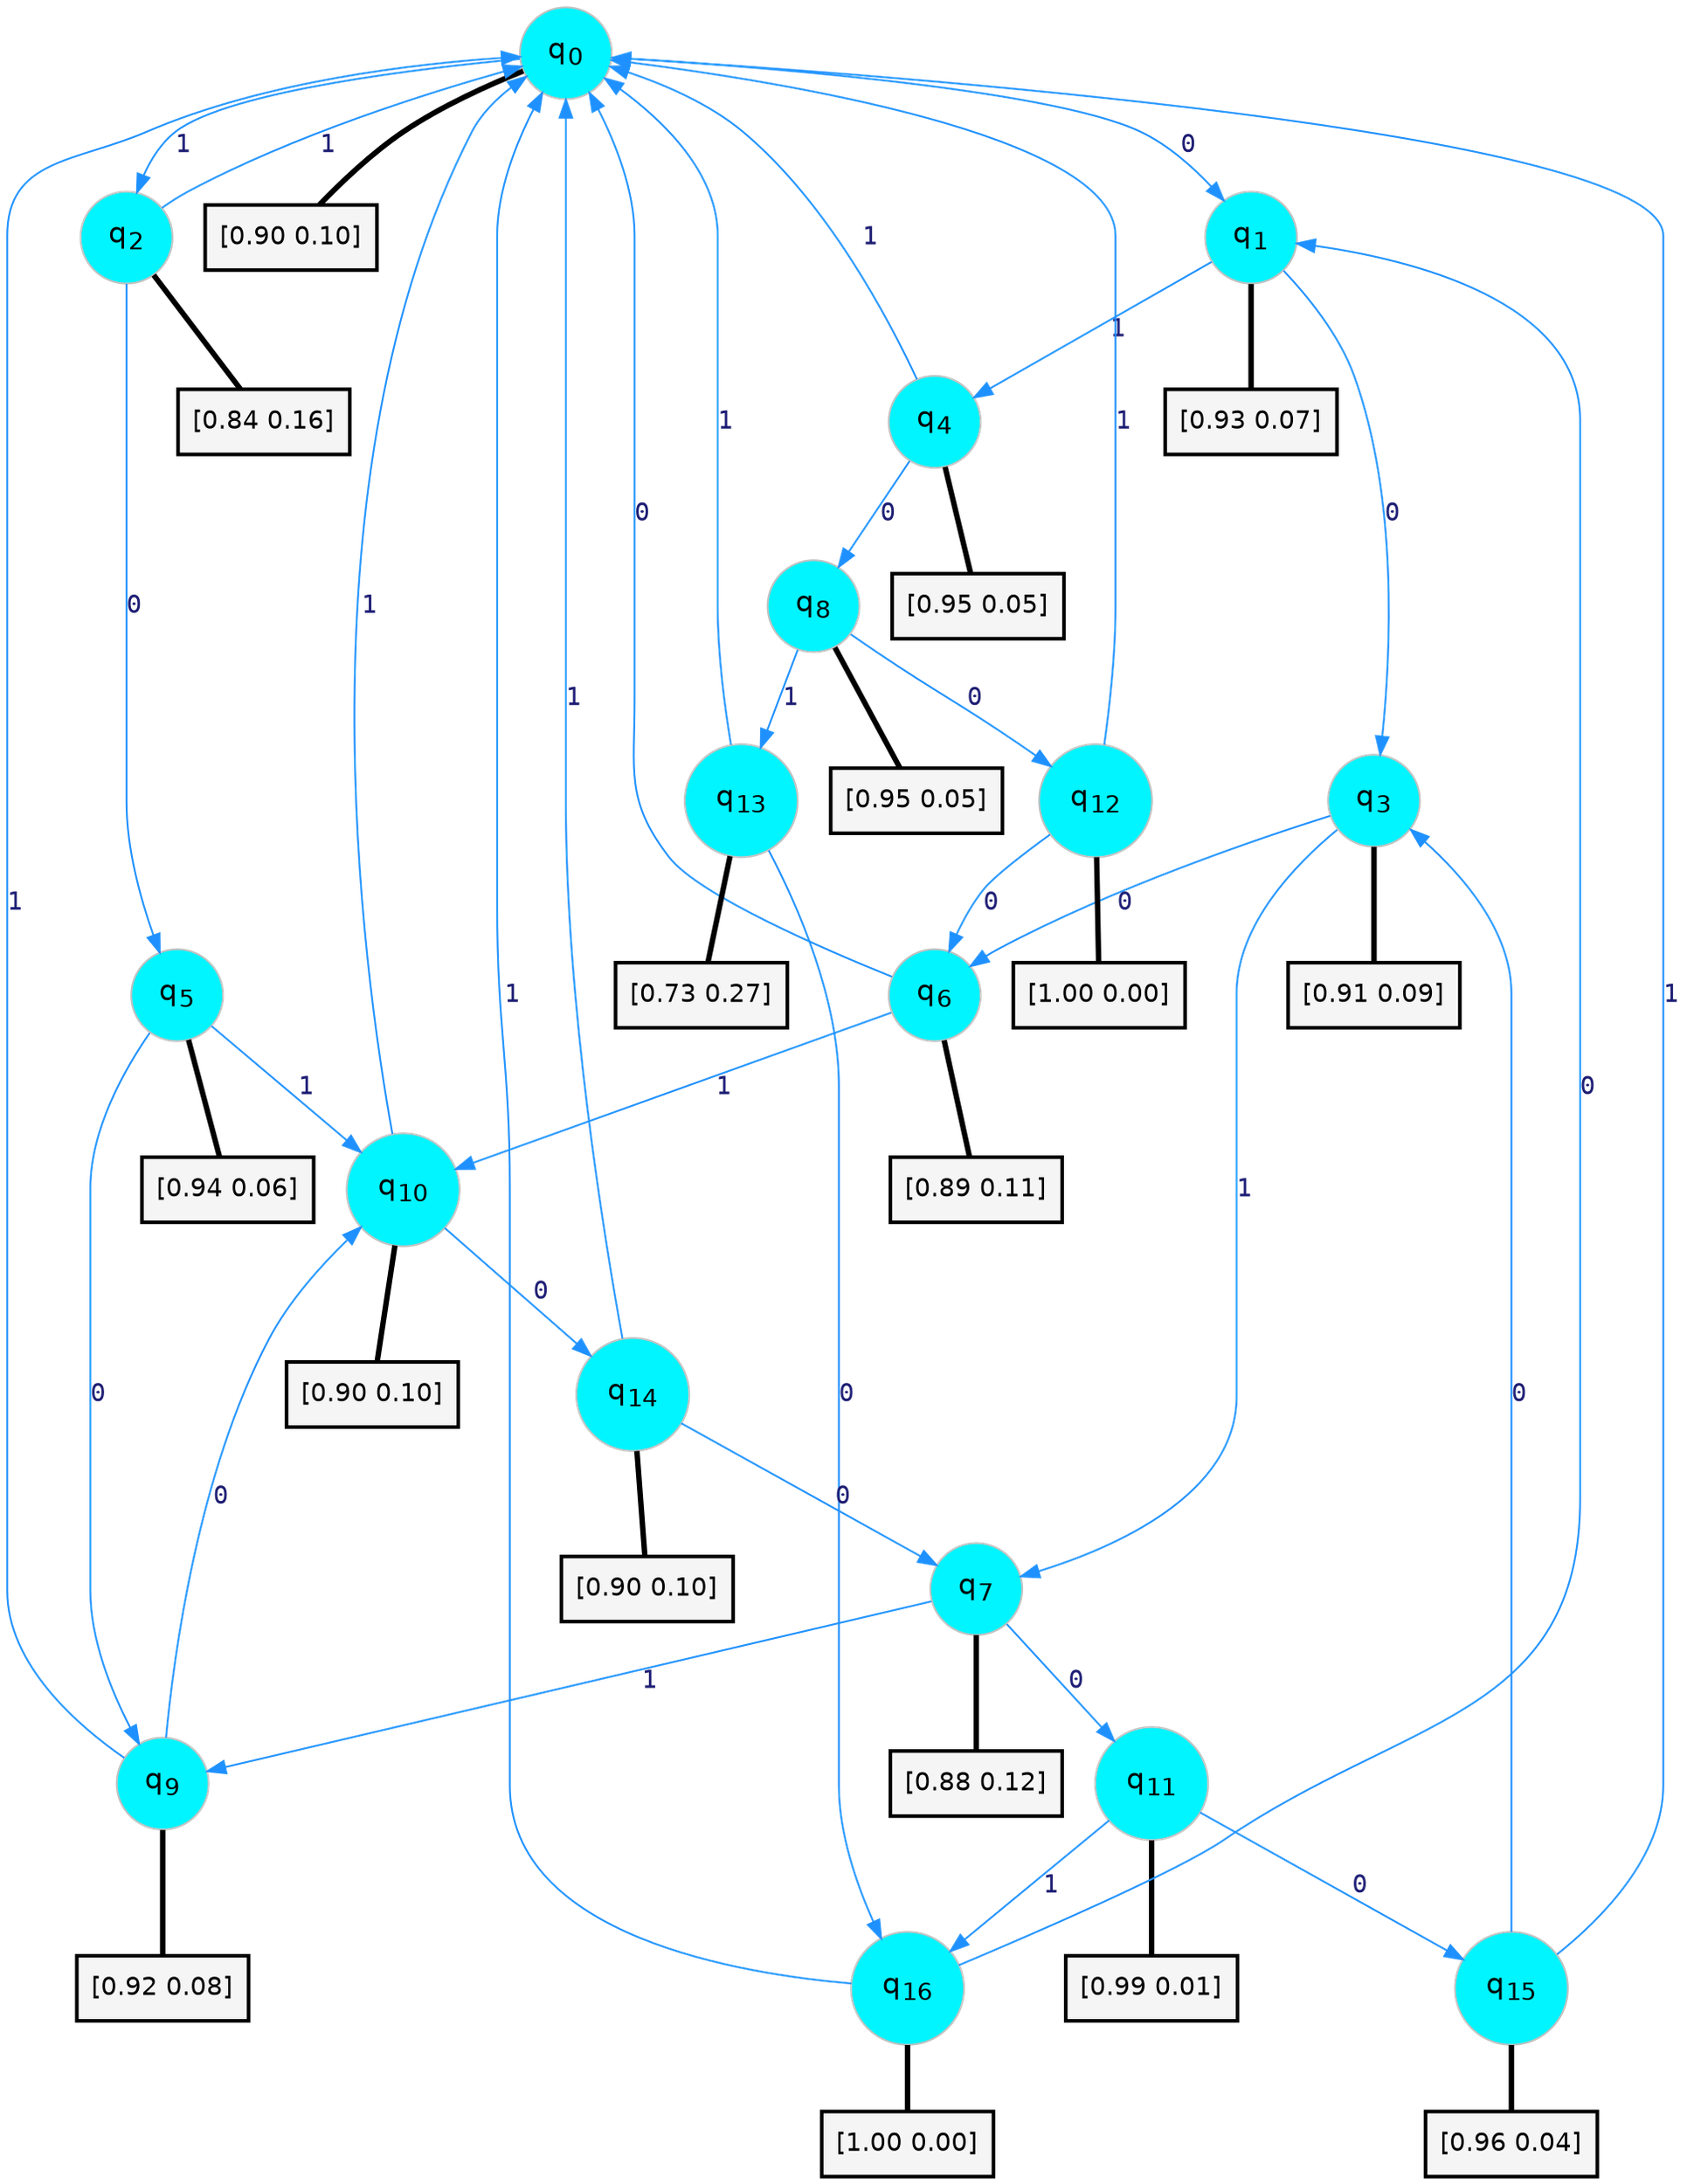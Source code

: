 digraph G {
graph [
bgcolor=transparent, dpi=300, rankdir=TD, size="40,25"];
node [
color=gray, fillcolor=turquoise1, fontcolor=black, fontname=Helvetica, fontsize=16, fontweight=bold, shape=circle, style=filled];
edge [
arrowsize=1, color=dodgerblue1, fontcolor=midnightblue, fontname=courier, fontweight=bold, penwidth=1, style=solid, weight=20];
0[label=<q<SUB>0</SUB>>];
1[label=<q<SUB>1</SUB>>];
2[label=<q<SUB>2</SUB>>];
3[label=<q<SUB>3</SUB>>];
4[label=<q<SUB>4</SUB>>];
5[label=<q<SUB>5</SUB>>];
6[label=<q<SUB>6</SUB>>];
7[label=<q<SUB>7</SUB>>];
8[label=<q<SUB>8</SUB>>];
9[label=<q<SUB>9</SUB>>];
10[label=<q<SUB>10</SUB>>];
11[label=<q<SUB>11</SUB>>];
12[label=<q<SUB>12</SUB>>];
13[label=<q<SUB>13</SUB>>];
14[label=<q<SUB>14</SUB>>];
15[label=<q<SUB>15</SUB>>];
16[label=<q<SUB>16</SUB>>];
17[label="[0.90 0.10]", shape=box,fontcolor=black, fontname=Helvetica, fontsize=14, penwidth=2, fillcolor=whitesmoke,color=black];
18[label="[0.93 0.07]", shape=box,fontcolor=black, fontname=Helvetica, fontsize=14, penwidth=2, fillcolor=whitesmoke,color=black];
19[label="[0.84 0.16]", shape=box,fontcolor=black, fontname=Helvetica, fontsize=14, penwidth=2, fillcolor=whitesmoke,color=black];
20[label="[0.91 0.09]", shape=box,fontcolor=black, fontname=Helvetica, fontsize=14, penwidth=2, fillcolor=whitesmoke,color=black];
21[label="[0.95 0.05]", shape=box,fontcolor=black, fontname=Helvetica, fontsize=14, penwidth=2, fillcolor=whitesmoke,color=black];
22[label="[0.94 0.06]", shape=box,fontcolor=black, fontname=Helvetica, fontsize=14, penwidth=2, fillcolor=whitesmoke,color=black];
23[label="[0.89 0.11]", shape=box,fontcolor=black, fontname=Helvetica, fontsize=14, penwidth=2, fillcolor=whitesmoke,color=black];
24[label="[0.88 0.12]", shape=box,fontcolor=black, fontname=Helvetica, fontsize=14, penwidth=2, fillcolor=whitesmoke,color=black];
25[label="[0.95 0.05]", shape=box,fontcolor=black, fontname=Helvetica, fontsize=14, penwidth=2, fillcolor=whitesmoke,color=black];
26[label="[0.92 0.08]", shape=box,fontcolor=black, fontname=Helvetica, fontsize=14, penwidth=2, fillcolor=whitesmoke,color=black];
27[label="[0.90 0.10]", shape=box,fontcolor=black, fontname=Helvetica, fontsize=14, penwidth=2, fillcolor=whitesmoke,color=black];
28[label="[0.99 0.01]", shape=box,fontcolor=black, fontname=Helvetica, fontsize=14, penwidth=2, fillcolor=whitesmoke,color=black];
29[label="[1.00 0.00]", shape=box,fontcolor=black, fontname=Helvetica, fontsize=14, penwidth=2, fillcolor=whitesmoke,color=black];
30[label="[0.73 0.27]", shape=box,fontcolor=black, fontname=Helvetica, fontsize=14, penwidth=2, fillcolor=whitesmoke,color=black];
31[label="[0.90 0.10]", shape=box,fontcolor=black, fontname=Helvetica, fontsize=14, penwidth=2, fillcolor=whitesmoke,color=black];
32[label="[0.96 0.04]", shape=box,fontcolor=black, fontname=Helvetica, fontsize=14, penwidth=2, fillcolor=whitesmoke,color=black];
33[label="[1.00 0.00]", shape=box,fontcolor=black, fontname=Helvetica, fontsize=14, penwidth=2, fillcolor=whitesmoke,color=black];
0->1 [label=0];
0->2 [label=1];
0->17 [arrowhead=none, penwidth=3,color=black];
1->3 [label=0];
1->4 [label=1];
1->18 [arrowhead=none, penwidth=3,color=black];
2->5 [label=0];
2->0 [label=1];
2->19 [arrowhead=none, penwidth=3,color=black];
3->6 [label=0];
3->7 [label=1];
3->20 [arrowhead=none, penwidth=3,color=black];
4->8 [label=0];
4->0 [label=1];
4->21 [arrowhead=none, penwidth=3,color=black];
5->9 [label=0];
5->10 [label=1];
5->22 [arrowhead=none, penwidth=3,color=black];
6->0 [label=0];
6->10 [label=1];
6->23 [arrowhead=none, penwidth=3,color=black];
7->11 [label=0];
7->9 [label=1];
7->24 [arrowhead=none, penwidth=3,color=black];
8->12 [label=0];
8->13 [label=1];
8->25 [arrowhead=none, penwidth=3,color=black];
9->10 [label=0];
9->0 [label=1];
9->26 [arrowhead=none, penwidth=3,color=black];
10->14 [label=0];
10->0 [label=1];
10->27 [arrowhead=none, penwidth=3,color=black];
11->15 [label=0];
11->16 [label=1];
11->28 [arrowhead=none, penwidth=3,color=black];
12->6 [label=0];
12->0 [label=1];
12->29 [arrowhead=none, penwidth=3,color=black];
13->16 [label=0];
13->0 [label=1];
13->30 [arrowhead=none, penwidth=3,color=black];
14->7 [label=0];
14->0 [label=1];
14->31 [arrowhead=none, penwidth=3,color=black];
15->3 [label=0];
15->0 [label=1];
15->32 [arrowhead=none, penwidth=3,color=black];
16->1 [label=0];
16->0 [label=1];
16->33 [arrowhead=none, penwidth=3,color=black];
}

